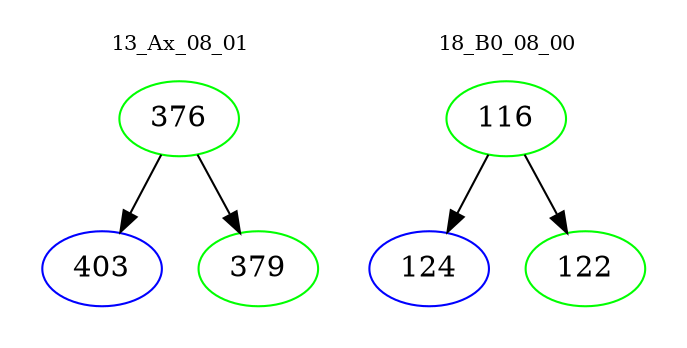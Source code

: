 digraph{
subgraph cluster_0 {
color = white
label = "13_Ax_08_01";
fontsize=10;
T0_376 [label="376", color="green"]
T0_376 -> T0_403 [color="black"]
T0_403 [label="403", color="blue"]
T0_376 -> T0_379 [color="black"]
T0_379 [label="379", color="green"]
}
subgraph cluster_1 {
color = white
label = "18_B0_08_00";
fontsize=10;
T1_116 [label="116", color="green"]
T1_116 -> T1_124 [color="black"]
T1_124 [label="124", color="blue"]
T1_116 -> T1_122 [color="black"]
T1_122 [label="122", color="green"]
}
}
